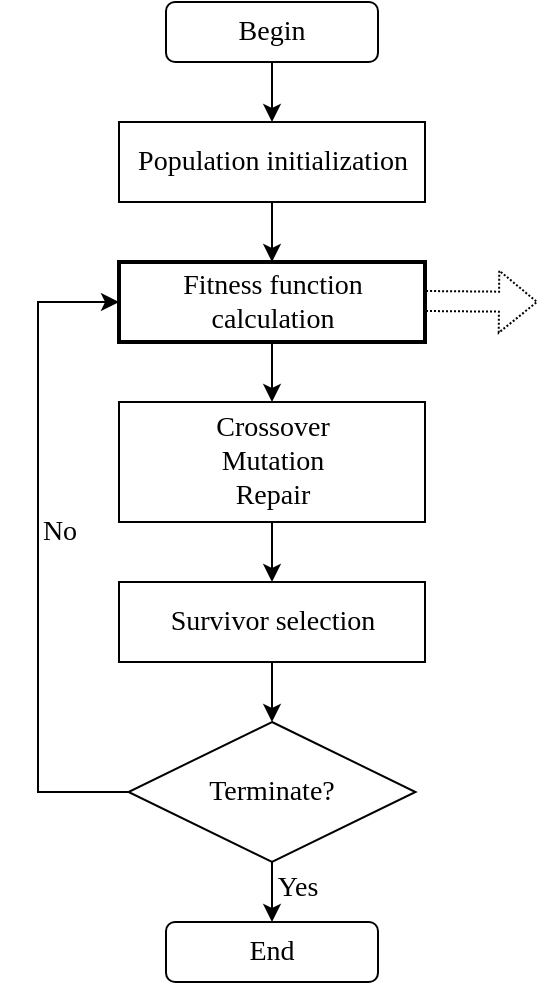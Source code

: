 <mxfile version="20.2.4" type="github">
  <diagram id="JPICbCCzc06cyJLkIHkS" name="第 1 页">
    <mxGraphModel dx="782" dy="446" grid="1" gridSize="10" guides="1" tooltips="1" connect="1" arrows="1" fold="1" page="1" pageScale="1" pageWidth="827" pageHeight="1169" math="0" shadow="0">
      <root>
        <mxCell id="0" />
        <mxCell id="1" parent="0" />
        <mxCell id="DjHEsgGU8nK3D3AKh04k-1" value="&lt;font style=&quot;font-size: 14px;&quot; face=&quot;Times New Roman&quot;&gt;Begin&lt;/font&gt;" style="rounded=1;whiteSpace=wrap;html=1;" vertex="1" parent="1">
          <mxGeometry x="294" y="40" width="106" height="30" as="geometry" />
        </mxCell>
        <mxCell id="DjHEsgGU8nK3D3AKh04k-2" style="edgeStyle=orthogonalEdgeStyle;rounded=0;orthogonalLoop=1;jettySize=auto;html=1;exitX=0.5;exitY=1;exitDx=0;exitDy=0;" edge="1" parent="1" source="DjHEsgGU8nK3D3AKh04k-1" target="DjHEsgGU8nK3D3AKh04k-1">
          <mxGeometry relative="1" as="geometry" />
        </mxCell>
        <mxCell id="DjHEsgGU8nK3D3AKh04k-3" value="Population initialization" style="rounded=0;whiteSpace=wrap;html=1;fontFamily=Times New Roman;fontSize=14;" vertex="1" parent="1">
          <mxGeometry x="270.5" y="100" width="153" height="40" as="geometry" />
        </mxCell>
        <mxCell id="DjHEsgGU8nK3D3AKh04k-4" value="Fitness function&lt;br&gt;calculation" style="rounded=0;whiteSpace=wrap;html=1;fontFamily=Times New Roman;fontSize=14;strokeWidth=2;" vertex="1" parent="1">
          <mxGeometry x="270.5" y="170" width="153" height="40" as="geometry" />
        </mxCell>
        <mxCell id="DjHEsgGU8nK3D3AKh04k-5" value="Crossover&lt;br&gt;Mutation&lt;br&gt;Repair" style="rounded=0;whiteSpace=wrap;html=1;fontFamily=Times New Roman;fontSize=14;" vertex="1" parent="1">
          <mxGeometry x="270.5" y="240" width="153" height="60" as="geometry" />
        </mxCell>
        <mxCell id="DjHEsgGU8nK3D3AKh04k-6" value="Survivor selection" style="rounded=0;whiteSpace=wrap;html=1;fontFamily=Times New Roman;fontSize=14;" vertex="1" parent="1">
          <mxGeometry x="270.5" y="330" width="153" height="40" as="geometry" />
        </mxCell>
        <mxCell id="DjHEsgGU8nK3D3AKh04k-21" style="edgeStyle=orthogonalEdgeStyle;rounded=0;orthogonalLoop=1;jettySize=auto;html=1;fontFamily=Times New Roman;fontSize=14;entryX=0;entryY=0.5;entryDx=0;entryDy=0;" edge="1" parent="1" source="DjHEsgGU8nK3D3AKh04k-8" target="DjHEsgGU8nK3D3AKh04k-4">
          <mxGeometry relative="1" as="geometry">
            <mxPoint x="170" y="190" as="targetPoint" />
            <Array as="points">
              <mxPoint x="230" y="435" />
              <mxPoint x="230" y="190" />
            </Array>
          </mxGeometry>
        </mxCell>
        <mxCell id="DjHEsgGU8nK3D3AKh04k-8" value="Terminate?" style="rhombus;whiteSpace=wrap;html=1;fontFamily=Times New Roman;fontSize=14;" vertex="1" parent="1">
          <mxGeometry x="275.25" y="400" width="143.5" height="70" as="geometry" />
        </mxCell>
        <mxCell id="DjHEsgGU8nK3D3AKh04k-10" value="&lt;font style=&quot;font-size: 14px;&quot; face=&quot;Times New Roman&quot;&gt;End&lt;/font&gt;" style="rounded=1;whiteSpace=wrap;html=1;" vertex="1" parent="1">
          <mxGeometry x="294" y="500" width="106" height="30" as="geometry" />
        </mxCell>
        <mxCell id="DjHEsgGU8nK3D3AKh04k-11" value="" style="endArrow=classic;html=1;rounded=0;fontFamily=Times New Roman;fontSize=14;" edge="1" parent="1" source="DjHEsgGU8nK3D3AKh04k-1" target="DjHEsgGU8nK3D3AKh04k-3">
          <mxGeometry width="50" height="50" relative="1" as="geometry">
            <mxPoint x="520" y="410" as="sourcePoint" />
            <mxPoint x="570" y="360" as="targetPoint" />
          </mxGeometry>
        </mxCell>
        <mxCell id="DjHEsgGU8nK3D3AKh04k-12" value="" style="endArrow=classic;html=1;rounded=0;fontFamily=Times New Roman;fontSize=14;exitX=0.5;exitY=1;exitDx=0;exitDy=0;" edge="1" parent="1" source="DjHEsgGU8nK3D3AKh04k-3" target="DjHEsgGU8nK3D3AKh04k-4">
          <mxGeometry width="50" height="50" relative="1" as="geometry">
            <mxPoint x="357" y="80" as="sourcePoint" />
            <mxPoint x="357" y="110" as="targetPoint" />
          </mxGeometry>
        </mxCell>
        <mxCell id="DjHEsgGU8nK3D3AKh04k-13" value="" style="endArrow=classic;html=1;rounded=0;fontFamily=Times New Roman;fontSize=14;exitX=0.5;exitY=1;exitDx=0;exitDy=0;" edge="1" parent="1" source="DjHEsgGU8nK3D3AKh04k-4" target="DjHEsgGU8nK3D3AKh04k-5">
          <mxGeometry width="50" height="50" relative="1" as="geometry">
            <mxPoint x="367" y="90" as="sourcePoint" />
            <mxPoint x="367" y="120" as="targetPoint" />
          </mxGeometry>
        </mxCell>
        <mxCell id="DjHEsgGU8nK3D3AKh04k-14" value="" style="endArrow=classic;html=1;rounded=0;fontFamily=Times New Roman;fontSize=14;exitX=0.5;exitY=1;exitDx=0;exitDy=0;" edge="1" parent="1" source="DjHEsgGU8nK3D3AKh04k-5" target="DjHEsgGU8nK3D3AKh04k-6">
          <mxGeometry width="50" height="50" relative="1" as="geometry">
            <mxPoint x="377" y="100" as="sourcePoint" />
            <mxPoint x="377" y="130" as="targetPoint" />
          </mxGeometry>
        </mxCell>
        <mxCell id="DjHEsgGU8nK3D3AKh04k-15" value="" style="endArrow=classic;html=1;rounded=0;fontFamily=Times New Roman;fontSize=14;exitX=0.5;exitY=1;exitDx=0;exitDy=0;entryX=0.5;entryY=0;entryDx=0;entryDy=0;" edge="1" parent="1" source="DjHEsgGU8nK3D3AKh04k-6" target="DjHEsgGU8nK3D3AKh04k-8">
          <mxGeometry width="50" height="50" relative="1" as="geometry">
            <mxPoint x="387" y="110" as="sourcePoint" />
            <mxPoint x="387" y="140" as="targetPoint" />
          </mxGeometry>
        </mxCell>
        <mxCell id="DjHEsgGU8nK3D3AKh04k-16" value="" style="endArrow=classic;html=1;rounded=0;fontFamily=Times New Roman;fontSize=14;exitX=0.5;exitY=1;exitDx=0;exitDy=0;" edge="1" parent="1" source="DjHEsgGU8nK3D3AKh04k-8" target="DjHEsgGU8nK3D3AKh04k-10">
          <mxGeometry width="50" height="50" relative="1" as="geometry">
            <mxPoint x="357" y="380" as="sourcePoint" />
            <mxPoint x="357" y="410" as="targetPoint" />
          </mxGeometry>
        </mxCell>
        <mxCell id="DjHEsgGU8nK3D3AKh04k-19" value="Yes" style="text;html=1;strokeColor=none;fillColor=none;align=center;verticalAlign=middle;whiteSpace=wrap;rounded=0;fontFamily=Times New Roman;fontSize=14;" vertex="1" parent="1">
          <mxGeometry x="330" y="468" width="60" height="30" as="geometry" />
        </mxCell>
        <mxCell id="DjHEsgGU8nK3D3AKh04k-24" value="No" style="text;html=1;strokeColor=none;fillColor=none;align=center;verticalAlign=middle;whiteSpace=wrap;rounded=0;fontFamily=Times New Roman;fontSize=14;" vertex="1" parent="1">
          <mxGeometry x="211" y="290" width="60" height="30" as="geometry" />
        </mxCell>
        <mxCell id="DjHEsgGU8nK3D3AKh04k-25" value="" style="shape=flexArrow;endArrow=classic;html=1;rounded=0;fontFamily=Times New Roman;fontSize=14;dashed=1;strokeWidth=1;dashPattern=1 1;" edge="1" parent="1">
          <mxGeometry width="50" height="50" relative="1" as="geometry">
            <mxPoint x="423.5" y="189.5" as="sourcePoint" />
            <mxPoint x="480" y="190" as="targetPoint" />
          </mxGeometry>
        </mxCell>
      </root>
    </mxGraphModel>
  </diagram>
</mxfile>
